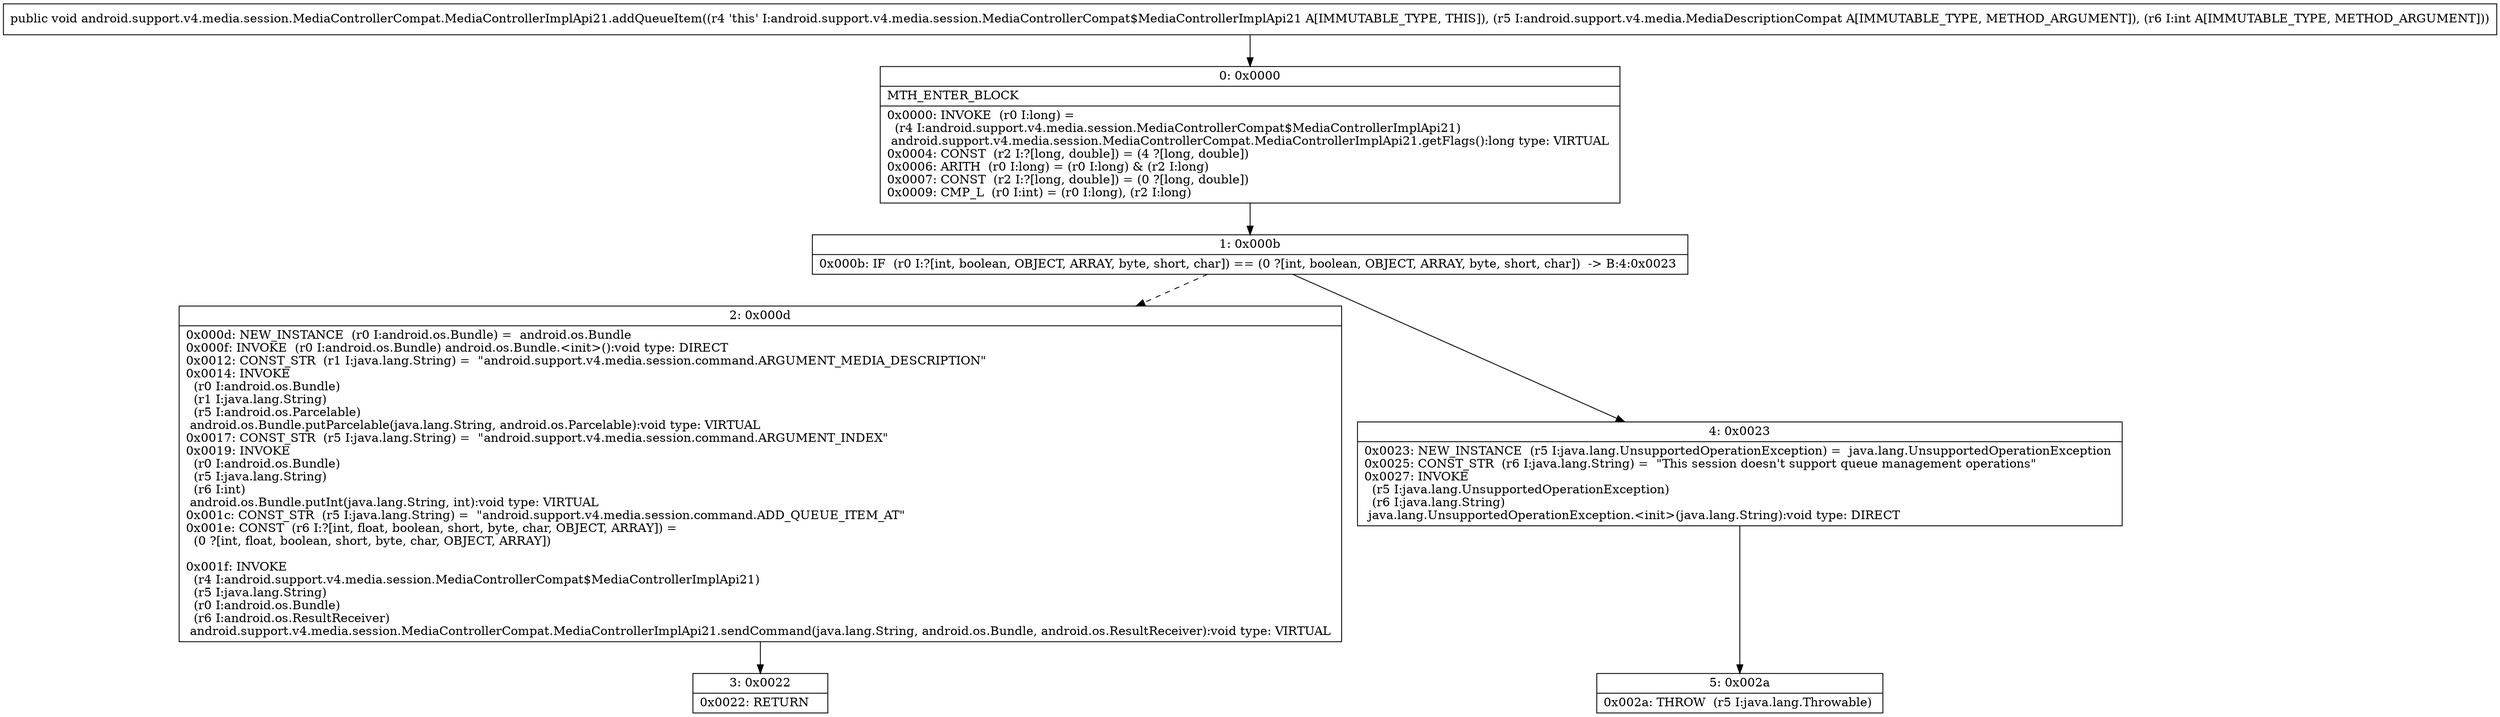 digraph "CFG forandroid.support.v4.media.session.MediaControllerCompat.MediaControllerImplApi21.addQueueItem(Landroid\/support\/v4\/media\/MediaDescriptionCompat;I)V" {
Node_0 [shape=record,label="{0\:\ 0x0000|MTH_ENTER_BLOCK\l|0x0000: INVOKE  (r0 I:long) = \l  (r4 I:android.support.v4.media.session.MediaControllerCompat$MediaControllerImplApi21)\l android.support.v4.media.session.MediaControllerCompat.MediaControllerImplApi21.getFlags():long type: VIRTUAL \l0x0004: CONST  (r2 I:?[long, double]) = (4 ?[long, double]) \l0x0006: ARITH  (r0 I:long) = (r0 I:long) & (r2 I:long) \l0x0007: CONST  (r2 I:?[long, double]) = (0 ?[long, double]) \l0x0009: CMP_L  (r0 I:int) = (r0 I:long), (r2 I:long) \l}"];
Node_1 [shape=record,label="{1\:\ 0x000b|0x000b: IF  (r0 I:?[int, boolean, OBJECT, ARRAY, byte, short, char]) == (0 ?[int, boolean, OBJECT, ARRAY, byte, short, char])  \-\> B:4:0x0023 \l}"];
Node_2 [shape=record,label="{2\:\ 0x000d|0x000d: NEW_INSTANCE  (r0 I:android.os.Bundle) =  android.os.Bundle \l0x000f: INVOKE  (r0 I:android.os.Bundle) android.os.Bundle.\<init\>():void type: DIRECT \l0x0012: CONST_STR  (r1 I:java.lang.String) =  \"android.support.v4.media.session.command.ARGUMENT_MEDIA_DESCRIPTION\" \l0x0014: INVOKE  \l  (r0 I:android.os.Bundle)\l  (r1 I:java.lang.String)\l  (r5 I:android.os.Parcelable)\l android.os.Bundle.putParcelable(java.lang.String, android.os.Parcelable):void type: VIRTUAL \l0x0017: CONST_STR  (r5 I:java.lang.String) =  \"android.support.v4.media.session.command.ARGUMENT_INDEX\" \l0x0019: INVOKE  \l  (r0 I:android.os.Bundle)\l  (r5 I:java.lang.String)\l  (r6 I:int)\l android.os.Bundle.putInt(java.lang.String, int):void type: VIRTUAL \l0x001c: CONST_STR  (r5 I:java.lang.String) =  \"android.support.v4.media.session.command.ADD_QUEUE_ITEM_AT\" \l0x001e: CONST  (r6 I:?[int, float, boolean, short, byte, char, OBJECT, ARRAY]) = \l  (0 ?[int, float, boolean, short, byte, char, OBJECT, ARRAY])\l \l0x001f: INVOKE  \l  (r4 I:android.support.v4.media.session.MediaControllerCompat$MediaControllerImplApi21)\l  (r5 I:java.lang.String)\l  (r0 I:android.os.Bundle)\l  (r6 I:android.os.ResultReceiver)\l android.support.v4.media.session.MediaControllerCompat.MediaControllerImplApi21.sendCommand(java.lang.String, android.os.Bundle, android.os.ResultReceiver):void type: VIRTUAL \l}"];
Node_3 [shape=record,label="{3\:\ 0x0022|0x0022: RETURN   \l}"];
Node_4 [shape=record,label="{4\:\ 0x0023|0x0023: NEW_INSTANCE  (r5 I:java.lang.UnsupportedOperationException) =  java.lang.UnsupportedOperationException \l0x0025: CONST_STR  (r6 I:java.lang.String) =  \"This session doesn't support queue management operations\" \l0x0027: INVOKE  \l  (r5 I:java.lang.UnsupportedOperationException)\l  (r6 I:java.lang.String)\l java.lang.UnsupportedOperationException.\<init\>(java.lang.String):void type: DIRECT \l}"];
Node_5 [shape=record,label="{5\:\ 0x002a|0x002a: THROW  (r5 I:java.lang.Throwable) \l}"];
MethodNode[shape=record,label="{public void android.support.v4.media.session.MediaControllerCompat.MediaControllerImplApi21.addQueueItem((r4 'this' I:android.support.v4.media.session.MediaControllerCompat$MediaControllerImplApi21 A[IMMUTABLE_TYPE, THIS]), (r5 I:android.support.v4.media.MediaDescriptionCompat A[IMMUTABLE_TYPE, METHOD_ARGUMENT]), (r6 I:int A[IMMUTABLE_TYPE, METHOD_ARGUMENT])) }"];
MethodNode -> Node_0;
Node_0 -> Node_1;
Node_1 -> Node_2[style=dashed];
Node_1 -> Node_4;
Node_2 -> Node_3;
Node_4 -> Node_5;
}

